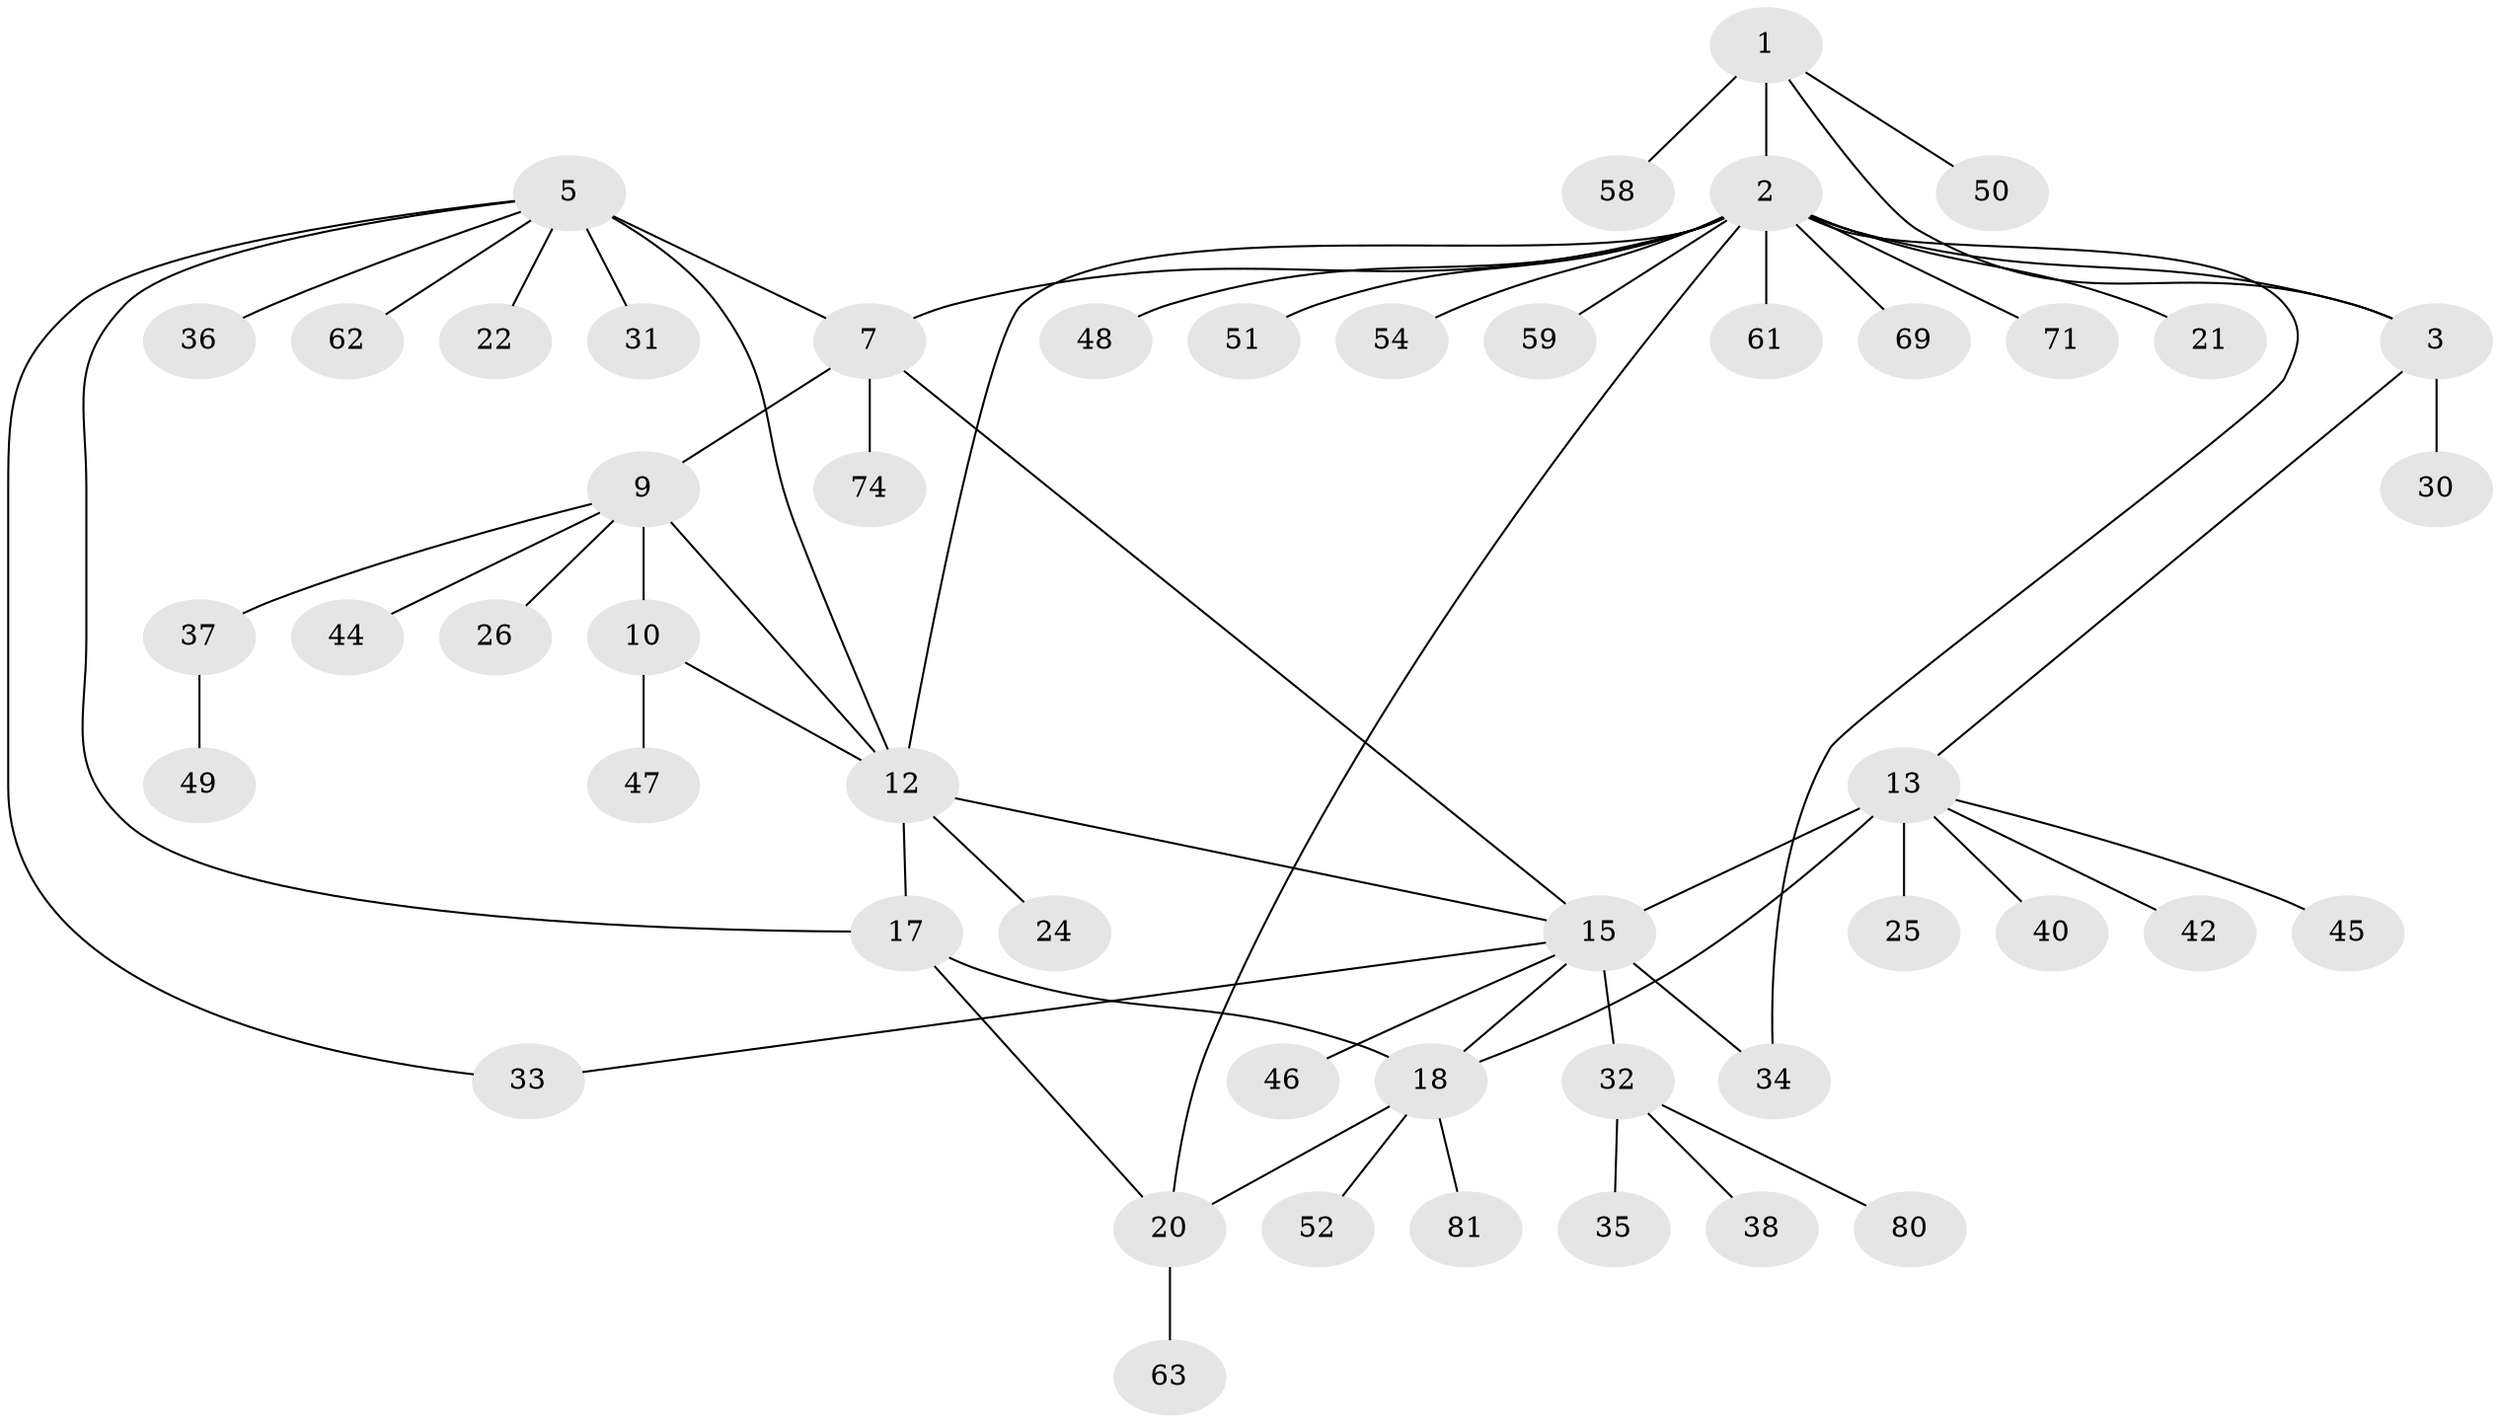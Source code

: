 // original degree distribution, {5: 0.04819277108433735, 10: 0.012048192771084338, 7: 0.08433734939759036, 8: 0.012048192771084338, 4: 0.03614457831325301, 9: 0.03614457831325301, 6: 0.024096385542168676, 1: 0.5783132530120482, 2: 0.1686746987951807}
// Generated by graph-tools (version 1.1) at 2025/19/03/04/25 18:19:30]
// undirected, 49 vertices, 61 edges
graph export_dot {
graph [start="1"]
  node [color=gray90,style=filled];
  1;
  2 [super="+4"];
  3 [super="+78+41"];
  5 [super="+6"];
  7;
  9 [super="+11"];
  10;
  12 [super="+55"];
  13 [super="+14"];
  15 [super="+16+23+68"];
  17;
  18 [super="+19"];
  20;
  21;
  22;
  24;
  25;
  26 [super="+82"];
  30;
  31;
  32;
  33;
  34;
  35;
  36;
  37;
  38 [super="+77"];
  40 [super="+79"];
  42;
  44;
  45;
  46;
  47;
  48;
  49;
  50;
  51;
  52;
  54 [super="+66"];
  58;
  59;
  61;
  62;
  63;
  69;
  71;
  74;
  80;
  81;
  1 -- 2 [weight=2];
  1 -- 3;
  1 -- 50;
  1 -- 58;
  2 -- 3 [weight=2];
  2 -- 7;
  2 -- 20;
  2 -- 51;
  2 -- 54;
  2 -- 59;
  2 -- 69;
  2 -- 71;
  2 -- 34;
  2 -- 12;
  2 -- 48;
  2 -- 21;
  2 -- 61;
  3 -- 13;
  3 -- 30;
  5 -- 7 [weight=3];
  5 -- 31;
  5 -- 33;
  5 -- 36;
  5 -- 12;
  5 -- 17;
  5 -- 22;
  5 -- 62;
  7 -- 74;
  7 -- 15;
  7 -- 9;
  9 -- 10 [weight=2];
  9 -- 12 [weight=2];
  9 -- 26;
  9 -- 37;
  9 -- 44;
  10 -- 12;
  10 -- 47;
  12 -- 15;
  12 -- 17;
  12 -- 24;
  13 -- 15 [weight=4];
  13 -- 42;
  13 -- 45;
  13 -- 18;
  13 -- 40;
  13 -- 25;
  15 -- 32;
  15 -- 33;
  15 -- 34;
  15 -- 46;
  15 -- 18;
  17 -- 18 [weight=2];
  17 -- 20;
  18 -- 20 [weight=2];
  18 -- 52;
  18 -- 81;
  20 -- 63;
  32 -- 35;
  32 -- 38;
  32 -- 80;
  37 -- 49;
}

